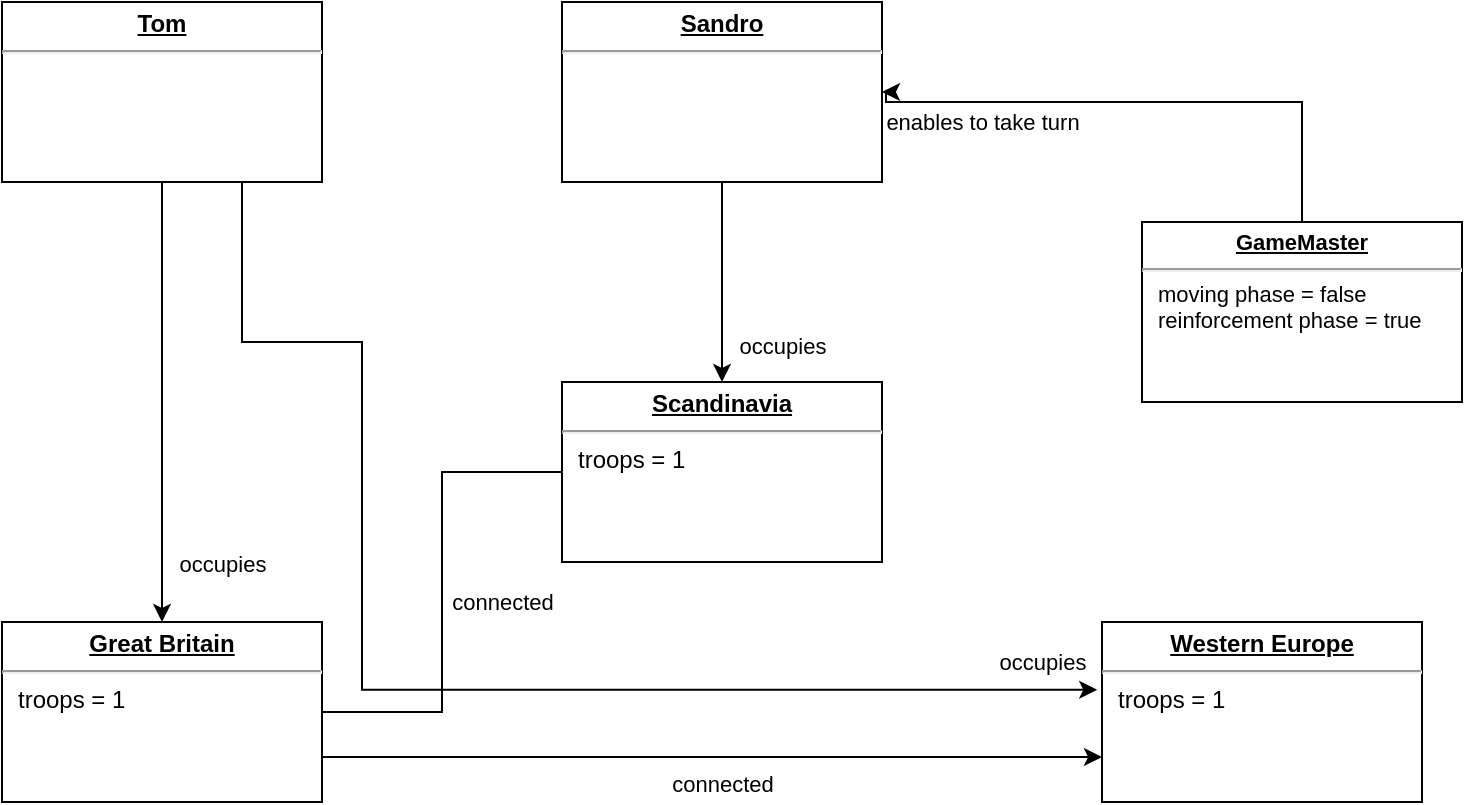 <mxfile version="22.0.8" type="device">
  <diagram name="Seite-1" id="-jIZtBU3LUapE1aKfhQ-">
    <mxGraphModel dx="989" dy="513" grid="1" gridSize="10" guides="1" tooltips="1" connect="1" arrows="1" fold="1" page="1" pageScale="1" pageWidth="827" pageHeight="1169" math="0" shadow="0">
      <root>
        <mxCell id="0" />
        <mxCell id="1" parent="0" />
        <mxCell id="6JJ7rRZ3ZzwsYtBZp8-R-8" value="&lt;div&gt;occupies&lt;/div&gt;&lt;div&gt;&lt;br&gt;&lt;/div&gt;" style="edgeStyle=orthogonalEdgeStyle;rounded=0;orthogonalLoop=1;jettySize=auto;html=1;exitX=0.5;exitY=1;exitDx=0;exitDy=0;entryX=0.5;entryY=0;entryDx=0;entryDy=0;" edge="1" parent="1" source="6JJ7rRZ3ZzwsYtBZp8-R-1" target="6JJ7rRZ3ZzwsYtBZp8-R-2">
          <mxGeometry x="0.8" y="30" relative="1" as="geometry">
            <mxPoint as="offset" />
          </mxGeometry>
        </mxCell>
        <mxCell id="6JJ7rRZ3ZzwsYtBZp8-R-20" value="&lt;div&gt;occupies&lt;/div&gt;" style="edgeStyle=orthogonalEdgeStyle;rounded=0;orthogonalLoop=1;jettySize=auto;html=1;exitX=0.75;exitY=1;exitDx=0;exitDy=0;entryX=-0.015;entryY=0.377;entryDx=0;entryDy=0;entryPerimeter=0;" edge="1" parent="1" source="6JJ7rRZ3ZzwsYtBZp8-R-1" target="6JJ7rRZ3ZzwsYtBZp8-R-6">
          <mxGeometry x="0.919" y="14" relative="1" as="geometry">
            <mxPoint x="220" y="510" as="targetPoint" />
            <Array as="points">
              <mxPoint x="160" y="340" />
              <mxPoint x="220" y="340" />
              <mxPoint x="220" y="514" />
            </Array>
            <mxPoint as="offset" />
          </mxGeometry>
        </mxCell>
        <mxCell id="6JJ7rRZ3ZzwsYtBZp8-R-1" value="&lt;p style=&quot;margin:0px;margin-top:4px;text-align:center;text-decoration:underline;&quot;&gt;&lt;b&gt;Tom&lt;/b&gt;&lt;br&gt;&lt;/p&gt;&lt;hr&gt;&lt;p style=&quot;margin:0px;margin-left:8px;&quot;&gt;&lt;br&gt;&lt;/p&gt;" style="verticalAlign=top;align=left;overflow=fill;fontSize=12;fontFamily=Helvetica;html=1;whiteSpace=wrap;" vertex="1" parent="1">
          <mxGeometry x="40" y="170" width="160" height="90" as="geometry" />
        </mxCell>
        <mxCell id="6JJ7rRZ3ZzwsYtBZp8-R-16" value="&lt;div&gt;connected&lt;/div&gt;" style="edgeStyle=orthogonalEdgeStyle;rounded=0;orthogonalLoop=1;jettySize=auto;html=1;exitX=1;exitY=0.75;exitDx=0;exitDy=0;entryX=0;entryY=0.75;entryDx=0;entryDy=0;" edge="1" parent="1" source="6JJ7rRZ3ZzwsYtBZp8-R-2" target="6JJ7rRZ3ZzwsYtBZp8-R-6">
          <mxGeometry x="0.026" y="-13" relative="1" as="geometry">
            <mxPoint as="offset" />
          </mxGeometry>
        </mxCell>
        <mxCell id="6JJ7rRZ3ZzwsYtBZp8-R-2" value="&lt;p style=&quot;margin:0px;margin-top:4px;text-align:center;text-decoration:underline;&quot;&gt;&lt;b&gt;Great Britain&lt;/b&gt;&lt;br&gt;&lt;/p&gt;&lt;hr&gt;&lt;p style=&quot;margin:0px;margin-left:8px;&quot;&gt;troops = 1&lt;br&gt;&lt;/p&gt;" style="verticalAlign=top;align=left;overflow=fill;fontSize=12;fontFamily=Helvetica;html=1;whiteSpace=wrap;" vertex="1" parent="1">
          <mxGeometry x="40" y="480" width="160" height="90" as="geometry" />
        </mxCell>
        <mxCell id="6JJ7rRZ3ZzwsYtBZp8-R-3" value="&lt;p style=&quot;margin:0px;margin-top:4px;text-align:center;text-decoration:underline;&quot;&gt;&lt;b&gt;Sandro&lt;/b&gt;&lt;br&gt;&lt;/p&gt;&lt;hr&gt;&lt;p style=&quot;margin:0px;margin-left:8px;&quot;&gt;&lt;br&gt;&lt;/p&gt;" style="verticalAlign=top;align=left;overflow=fill;fontSize=12;fontFamily=Helvetica;html=1;whiteSpace=wrap;" vertex="1" parent="1">
          <mxGeometry x="320" y="170" width="160" height="90" as="geometry" />
        </mxCell>
        <mxCell id="6JJ7rRZ3ZzwsYtBZp8-R-13" value="connected" style="edgeStyle=orthogonalEdgeStyle;rounded=0;orthogonalLoop=1;jettySize=auto;html=1;exitX=0;exitY=0.5;exitDx=0;exitDy=0;entryX=1;entryY=0.5;entryDx=0;entryDy=0;strokeColor=default;endArrow=none;endFill=0;" edge="1" parent="1" source="6JJ7rRZ3ZzwsYtBZp8-R-5" target="6JJ7rRZ3ZzwsYtBZp8-R-2">
          <mxGeometry x="0.041" y="30" relative="1" as="geometry">
            <mxPoint as="offset" />
          </mxGeometry>
        </mxCell>
        <mxCell id="6JJ7rRZ3ZzwsYtBZp8-R-5" value="&lt;p style=&quot;margin:0px;margin-top:4px;text-align:center;text-decoration:underline;&quot;&gt;&lt;b&gt;Scandinavia&lt;/b&gt;&lt;/p&gt;&lt;hr&gt;&lt;p style=&quot;margin:0px;margin-left:8px;&quot;&gt;troops = 1&lt;br&gt;&lt;/p&gt;" style="verticalAlign=top;align=left;overflow=fill;fontSize=12;fontFamily=Helvetica;html=1;whiteSpace=wrap;" vertex="1" parent="1">
          <mxGeometry x="320" y="360" width="160" height="90" as="geometry" />
        </mxCell>
        <mxCell id="6JJ7rRZ3ZzwsYtBZp8-R-6" value="&lt;p style=&quot;margin:0px;margin-top:4px;text-align:center;text-decoration:underline;&quot;&gt;&lt;b&gt;Western Europe&lt;/b&gt;&lt;br&gt;&lt;/p&gt;&lt;hr&gt;&lt;p style=&quot;margin:0px;margin-left:8px;&quot;&gt;troops = 1&lt;br&gt;&lt;/p&gt;" style="verticalAlign=top;align=left;overflow=fill;fontSize=12;fontFamily=Helvetica;html=1;whiteSpace=wrap;" vertex="1" parent="1">
          <mxGeometry x="590" y="480" width="160" height="90" as="geometry" />
        </mxCell>
        <mxCell id="6JJ7rRZ3ZzwsYtBZp8-R-9" value="occupies" style="edgeStyle=orthogonalEdgeStyle;rounded=0;orthogonalLoop=1;jettySize=auto;html=1;exitX=0.5;exitY=1;exitDx=0;exitDy=0;" edge="1" parent="1" source="6JJ7rRZ3ZzwsYtBZp8-R-3">
          <mxGeometry x="0.637" y="30" relative="1" as="geometry">
            <mxPoint x="400" y="360" as="targetPoint" />
            <Array as="points">
              <mxPoint x="400" y="360" />
            </Array>
            <mxPoint as="offset" />
          </mxGeometry>
        </mxCell>
        <mxCell id="6JJ7rRZ3ZzwsYtBZp8-R-21" value="&lt;div&gt;enables to take turn&lt;/div&gt;" style="edgeStyle=orthogonalEdgeStyle;rounded=0;orthogonalLoop=1;jettySize=auto;html=1;exitX=0.5;exitY=0;exitDx=0;exitDy=0;" edge="1" parent="1" source="6JJ7rRZ3ZzwsYtBZp8-R-18" target="6JJ7rRZ3ZzwsYtBZp8-R-3">
          <mxGeometry x="0.6" y="10" relative="1" as="geometry">
            <mxPoint x="690.31" y="200" as="targetPoint" />
            <Array as="points">
              <mxPoint x="690" y="220" />
              <mxPoint x="482" y="220" />
              <mxPoint x="482" y="215" />
            </Array>
            <mxPoint as="offset" />
          </mxGeometry>
        </mxCell>
        <mxCell id="6JJ7rRZ3ZzwsYtBZp8-R-18" value="&lt;p style=&quot;margin: 4px 0px 0px; text-align: center; text-decoration: underline; font-size: 11px;&quot;&gt;&lt;font style=&quot;font-size: 11px;&quot;&gt;&lt;b&gt;GameMaster&lt;/b&gt;&lt;br&gt;&lt;/font&gt;&lt;/p&gt;&lt;hr style=&quot;font-size: 11px;&quot;&gt;&lt;p style=&quot;margin: 0px 0px 0px 8px; font-size: 11px;&quot;&gt;&lt;font style=&quot;font-size: 11px;&quot;&gt;moving phase = false&lt;br&gt;&lt;/font&gt;&lt;/p&gt;&lt;p style=&quot;margin: 0px 0px 0px 8px; font-size: 11px;&quot;&gt;&lt;font style=&quot;font-size: 11px;&quot;&gt;reinforcement phase&lt;font style=&quot;font-size: 11px;&quot;&gt; = true&lt;br&gt;&lt;/font&gt;&lt;/font&gt;&lt;/p&gt;" style="verticalAlign=top;align=left;overflow=fill;fontSize=12;fontFamily=Helvetica;html=1;whiteSpace=wrap;" vertex="1" parent="1">
          <mxGeometry x="610" y="280" width="160" height="90" as="geometry" />
        </mxCell>
      </root>
    </mxGraphModel>
  </diagram>
</mxfile>

